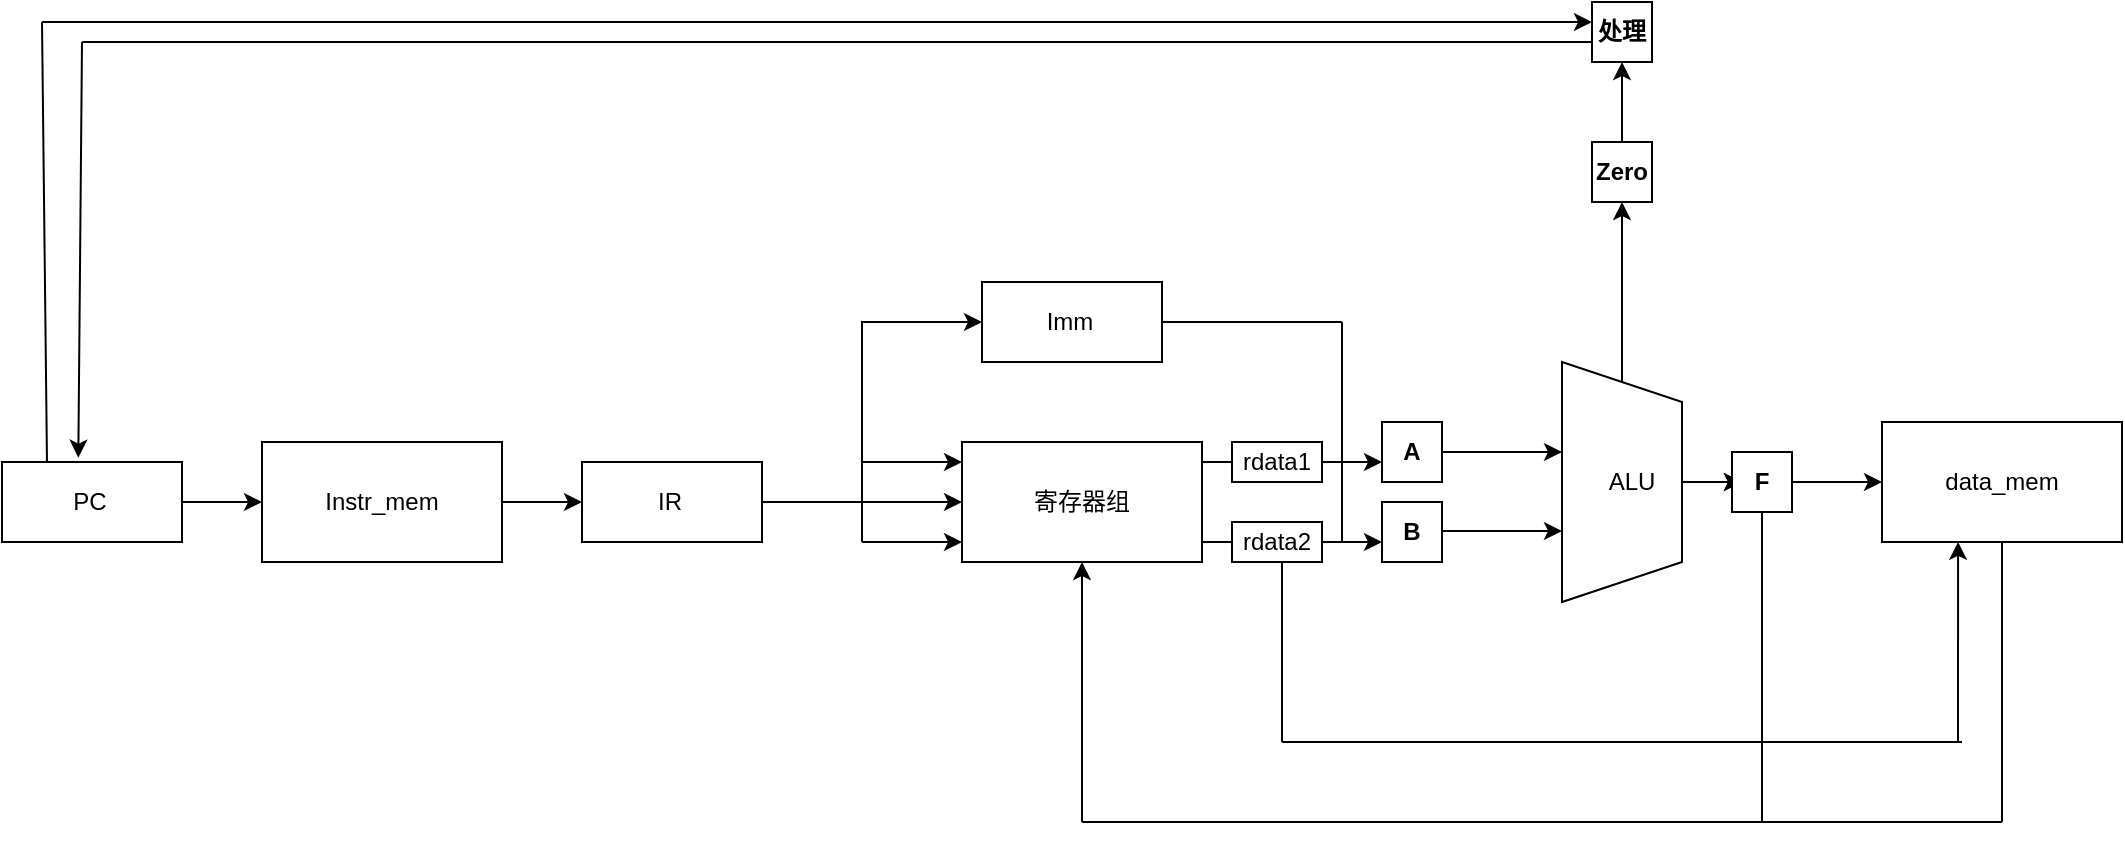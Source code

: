 <mxfile version="21.7.2" type="github">
  <diagram name="第 1 页" id="KUekpJdEbnG0SRrivHRT">
    <mxGraphModel dx="1218" dy="586" grid="1" gridSize="10" guides="1" tooltips="1" connect="1" arrows="1" fold="1" page="1" pageScale="1" pageWidth="827" pageHeight="1169" math="0" shadow="0">
      <root>
        <mxCell id="0" />
        <mxCell id="1" parent="0" />
        <mxCell id="A8PIRrbpSC_gx7RTVFYV-3" value="" style="group" vertex="1" connectable="0" parent="1">
          <mxGeometry x="20" y="300" width="90" height="40" as="geometry" />
        </mxCell>
        <mxCell id="A8PIRrbpSC_gx7RTVFYV-1" value="" style="rounded=0;whiteSpace=wrap;html=1;" vertex="1" parent="A8PIRrbpSC_gx7RTVFYV-3">
          <mxGeometry width="90" height="40" as="geometry" />
        </mxCell>
        <mxCell id="A8PIRrbpSC_gx7RTVFYV-2" value="PC" style="text;strokeColor=none;align=center;fillColor=none;html=1;verticalAlign=middle;whiteSpace=wrap;rounded=0;" vertex="1" parent="A8PIRrbpSC_gx7RTVFYV-3">
          <mxGeometry x="20" y="10" width="47.5" height="20" as="geometry" />
        </mxCell>
        <mxCell id="A8PIRrbpSC_gx7RTVFYV-6" value="" style="group" vertex="1" connectable="0" parent="1">
          <mxGeometry x="150" y="290" width="120" height="60" as="geometry" />
        </mxCell>
        <mxCell id="A8PIRrbpSC_gx7RTVFYV-4" value="" style="rounded=0;whiteSpace=wrap;html=1;" vertex="1" parent="A8PIRrbpSC_gx7RTVFYV-6">
          <mxGeometry width="120" height="60" as="geometry" />
        </mxCell>
        <mxCell id="A8PIRrbpSC_gx7RTVFYV-5" value="Instr_mem" style="text;strokeColor=none;align=center;fillColor=none;html=1;verticalAlign=middle;whiteSpace=wrap;rounded=0;" vertex="1" parent="A8PIRrbpSC_gx7RTVFYV-6">
          <mxGeometry x="30" y="15" width="60" height="30" as="geometry" />
        </mxCell>
        <mxCell id="A8PIRrbpSC_gx7RTVFYV-7" value="" style="endArrow=classic;html=1;rounded=0;entryX=0;entryY=0.5;entryDx=0;entryDy=0;" edge="1" parent="1" target="A8PIRrbpSC_gx7RTVFYV-4">
          <mxGeometry width="50" height="50" relative="1" as="geometry">
            <mxPoint x="110" y="320" as="sourcePoint" />
            <mxPoint x="160" y="270" as="targetPoint" />
          </mxGeometry>
        </mxCell>
        <mxCell id="A8PIRrbpSC_gx7RTVFYV-8" value="" style="group" vertex="1" connectable="0" parent="1">
          <mxGeometry x="310" y="300" width="90" height="40" as="geometry" />
        </mxCell>
        <mxCell id="A8PIRrbpSC_gx7RTVFYV-9" value="" style="rounded=0;whiteSpace=wrap;html=1;" vertex="1" parent="A8PIRrbpSC_gx7RTVFYV-8">
          <mxGeometry width="90" height="40" as="geometry" />
        </mxCell>
        <mxCell id="A8PIRrbpSC_gx7RTVFYV-10" value="IR" style="text;strokeColor=none;align=center;fillColor=none;html=1;verticalAlign=middle;whiteSpace=wrap;rounded=0;" vertex="1" parent="A8PIRrbpSC_gx7RTVFYV-8">
          <mxGeometry x="20" y="10" width="47.5" height="20" as="geometry" />
        </mxCell>
        <mxCell id="A8PIRrbpSC_gx7RTVFYV-12" value="" style="endArrow=classic;html=1;rounded=0;entryX=0;entryY=0.5;entryDx=0;entryDy=0;exitX=1;exitY=0.5;exitDx=0;exitDy=0;" edge="1" parent="1" source="A8PIRrbpSC_gx7RTVFYV-4" target="A8PIRrbpSC_gx7RTVFYV-9">
          <mxGeometry width="50" height="50" relative="1" as="geometry">
            <mxPoint x="130" y="340" as="sourcePoint" />
            <mxPoint x="170" y="340" as="targetPoint" />
          </mxGeometry>
        </mxCell>
        <mxCell id="A8PIRrbpSC_gx7RTVFYV-15" value="" style="group" vertex="1" connectable="0" parent="1">
          <mxGeometry x="500" y="290" width="120" height="60" as="geometry" />
        </mxCell>
        <mxCell id="A8PIRrbpSC_gx7RTVFYV-13" value="" style="rounded=0;whiteSpace=wrap;html=1;" vertex="1" parent="A8PIRrbpSC_gx7RTVFYV-15">
          <mxGeometry width="120" height="60" as="geometry" />
        </mxCell>
        <mxCell id="A8PIRrbpSC_gx7RTVFYV-14" value="寄存器组" style="text;strokeColor=none;align=center;fillColor=none;html=1;verticalAlign=middle;whiteSpace=wrap;rounded=0;" vertex="1" parent="A8PIRrbpSC_gx7RTVFYV-15">
          <mxGeometry x="30" y="15" width="60" height="30" as="geometry" />
        </mxCell>
        <mxCell id="A8PIRrbpSC_gx7RTVFYV-16" value="" style="endArrow=classic;html=1;rounded=0;entryX=0;entryY=0.5;entryDx=0;entryDy=0;exitX=1;exitY=0.5;exitDx=0;exitDy=0;" edge="1" parent="1" source="A8PIRrbpSC_gx7RTVFYV-9" target="A8PIRrbpSC_gx7RTVFYV-13">
          <mxGeometry width="50" height="50" relative="1" as="geometry">
            <mxPoint x="280" y="330" as="sourcePoint" />
            <mxPoint x="320" y="330" as="targetPoint" />
          </mxGeometry>
        </mxCell>
        <mxCell id="A8PIRrbpSC_gx7RTVFYV-18" value="" style="group" vertex="1" connectable="0" parent="1">
          <mxGeometry x="510" y="210" width="90" height="40" as="geometry" />
        </mxCell>
        <mxCell id="A8PIRrbpSC_gx7RTVFYV-19" value="" style="rounded=0;whiteSpace=wrap;html=1;" vertex="1" parent="A8PIRrbpSC_gx7RTVFYV-18">
          <mxGeometry width="90" height="40" as="geometry" />
        </mxCell>
        <mxCell id="A8PIRrbpSC_gx7RTVFYV-20" value="Imm" style="text;strokeColor=none;align=center;fillColor=none;html=1;verticalAlign=middle;whiteSpace=wrap;rounded=0;" vertex="1" parent="A8PIRrbpSC_gx7RTVFYV-18">
          <mxGeometry x="20" y="10" width="47.5" height="20" as="geometry" />
        </mxCell>
        <mxCell id="A8PIRrbpSC_gx7RTVFYV-21" value="" style="endArrow=classic;html=1;rounded=0;entryX=0;entryY=0.5;entryDx=0;entryDy=0;" edge="1" parent="1" target="A8PIRrbpSC_gx7RTVFYV-19">
          <mxGeometry width="50" height="50" relative="1" as="geometry">
            <mxPoint x="450" y="340" as="sourcePoint" />
            <mxPoint x="510" y="330" as="targetPoint" />
            <Array as="points">
              <mxPoint x="450" y="230" />
            </Array>
          </mxGeometry>
        </mxCell>
        <mxCell id="A8PIRrbpSC_gx7RTVFYV-28" value="" style="endArrow=classic;html=1;rounded=0;exitX=1;exitY=0.167;exitDx=0;exitDy=0;exitPerimeter=0;" edge="1" parent="1" source="A8PIRrbpSC_gx7RTVFYV-13">
          <mxGeometry width="50" height="50" relative="1" as="geometry">
            <mxPoint x="670" y="420" as="sourcePoint" />
            <mxPoint x="710" y="300" as="targetPoint" />
          </mxGeometry>
        </mxCell>
        <mxCell id="A8PIRrbpSC_gx7RTVFYV-29" value="" style="endArrow=classic;html=1;rounded=0;entryX=0;entryY=0.5;entryDx=0;entryDy=0;exitX=1;exitY=0.75;exitDx=0;exitDy=0;" edge="1" parent="1">
          <mxGeometry width="50" height="50" relative="1" as="geometry">
            <mxPoint x="620" y="340" as="sourcePoint" />
            <mxPoint x="710" y="340" as="targetPoint" />
          </mxGeometry>
        </mxCell>
        <mxCell id="A8PIRrbpSC_gx7RTVFYV-42" value="" style="group" vertex="1" connectable="0" parent="1">
          <mxGeometry x="695" y="280" width="60" height="30" as="geometry" />
        </mxCell>
        <mxCell id="A8PIRrbpSC_gx7RTVFYV-39" value="" style="whiteSpace=wrap;html=1;aspect=fixed;" vertex="1" parent="A8PIRrbpSC_gx7RTVFYV-42">
          <mxGeometry x="15" width="30" height="30" as="geometry" />
        </mxCell>
        <mxCell id="A8PIRrbpSC_gx7RTVFYV-40" value="A" style="text;strokeColor=none;align=center;fillColor=none;html=1;verticalAlign=middle;whiteSpace=wrap;rounded=0;fontStyle=1" vertex="1" parent="A8PIRrbpSC_gx7RTVFYV-42">
          <mxGeometry width="60" height="30" as="geometry" />
        </mxCell>
        <mxCell id="A8PIRrbpSC_gx7RTVFYV-43" value="" style="group" vertex="1" connectable="0" parent="1">
          <mxGeometry x="695" y="320" width="60" height="30" as="geometry" />
        </mxCell>
        <mxCell id="A8PIRrbpSC_gx7RTVFYV-44" value="" style="whiteSpace=wrap;html=1;aspect=fixed;" vertex="1" parent="A8PIRrbpSC_gx7RTVFYV-43">
          <mxGeometry x="15" width="30" height="30" as="geometry" />
        </mxCell>
        <mxCell id="A8PIRrbpSC_gx7RTVFYV-45" value="B" style="text;strokeColor=none;align=center;fillColor=none;html=1;verticalAlign=middle;whiteSpace=wrap;rounded=0;fontStyle=1" vertex="1" parent="A8PIRrbpSC_gx7RTVFYV-43">
          <mxGeometry width="60" height="30" as="geometry" />
        </mxCell>
        <mxCell id="A8PIRrbpSC_gx7RTVFYV-48" value="" style="group" vertex="1" connectable="0" parent="1">
          <mxGeometry x="800" y="250" width="65" height="120" as="geometry" />
        </mxCell>
        <mxCell id="A8PIRrbpSC_gx7RTVFYV-46" value="" style="shape=trapezoid;perimeter=trapezoidPerimeter;whiteSpace=wrap;html=1;fixedSize=1;rotation=90;" vertex="1" parent="A8PIRrbpSC_gx7RTVFYV-48">
          <mxGeometry x="-30" y="30" width="120" height="60" as="geometry" />
        </mxCell>
        <mxCell id="A8PIRrbpSC_gx7RTVFYV-57" style="edgeStyle=orthogonalEdgeStyle;rounded=0;orthogonalLoop=1;jettySize=auto;html=1;" edge="1" parent="A8PIRrbpSC_gx7RTVFYV-48" source="A8PIRrbpSC_gx7RTVFYV-47">
          <mxGeometry relative="1" as="geometry">
            <mxPoint x="90" y="60" as="targetPoint" />
          </mxGeometry>
        </mxCell>
        <mxCell id="A8PIRrbpSC_gx7RTVFYV-47" value="ALU" style="text;strokeColor=none;align=center;fillColor=none;html=1;verticalAlign=middle;whiteSpace=wrap;rounded=0;" vertex="1" parent="A8PIRrbpSC_gx7RTVFYV-48">
          <mxGeometry x="5" y="45" width="60" height="30" as="geometry" />
        </mxCell>
        <mxCell id="A8PIRrbpSC_gx7RTVFYV-52" value="" style="endArrow=classic;html=1;rounded=0;" edge="1" parent="1">
          <mxGeometry width="50" height="50" relative="1" as="geometry">
            <mxPoint x="740" y="334.5" as="sourcePoint" />
            <mxPoint x="800" y="334.5" as="targetPoint" />
          </mxGeometry>
        </mxCell>
        <mxCell id="A8PIRrbpSC_gx7RTVFYV-51" value="" style="endArrow=classic;html=1;rounded=0;" edge="1" parent="1">
          <mxGeometry width="50" height="50" relative="1" as="geometry">
            <mxPoint x="740" y="295" as="sourcePoint" />
            <mxPoint x="800" y="295" as="targetPoint" />
          </mxGeometry>
        </mxCell>
        <mxCell id="A8PIRrbpSC_gx7RTVFYV-56" value="" style="endArrow=classic;html=1;rounded=0;" edge="1" parent="1">
          <mxGeometry width="50" height="50" relative="1" as="geometry">
            <mxPoint x="860" y="310" as="sourcePoint" />
            <mxPoint x="890" y="310" as="targetPoint" />
          </mxGeometry>
        </mxCell>
        <mxCell id="A8PIRrbpSC_gx7RTVFYV-58" value="" style="group" vertex="1" connectable="0" parent="1">
          <mxGeometry x="800" y="140" width="60" height="30" as="geometry" />
        </mxCell>
        <mxCell id="A8PIRrbpSC_gx7RTVFYV-59" value="" style="whiteSpace=wrap;html=1;aspect=fixed;" vertex="1" parent="A8PIRrbpSC_gx7RTVFYV-58">
          <mxGeometry x="15" width="30" height="30" as="geometry" />
        </mxCell>
        <mxCell id="A8PIRrbpSC_gx7RTVFYV-60" value="Zero" style="text;strokeColor=none;align=center;fillColor=none;html=1;verticalAlign=middle;whiteSpace=wrap;rounded=0;fontStyle=1" vertex="1" parent="A8PIRrbpSC_gx7RTVFYV-58">
          <mxGeometry width="60" height="30" as="geometry" />
        </mxCell>
        <mxCell id="A8PIRrbpSC_gx7RTVFYV-61" value="" style="endArrow=classic;html=1;rounded=0;exitX=0;exitY=0.5;exitDx=0;exitDy=0;entryX=0.5;entryY=1;entryDx=0;entryDy=0;" edge="1" parent="1" source="A8PIRrbpSC_gx7RTVFYV-46" target="A8PIRrbpSC_gx7RTVFYV-60">
          <mxGeometry width="50" height="50" relative="1" as="geometry">
            <mxPoint x="860" y="300" as="sourcePoint" />
            <mxPoint x="910" y="250" as="targetPoint" />
          </mxGeometry>
        </mxCell>
        <mxCell id="A8PIRrbpSC_gx7RTVFYV-67" value="" style="endArrow=classic;html=1;rounded=0;exitX=0.5;exitY=0;exitDx=0;exitDy=0;entryX=0.5;entryY=1;entryDx=0;entryDy=0;" edge="1" parent="1" source="A8PIRrbpSC_gx7RTVFYV-60" target="A8PIRrbpSC_gx7RTVFYV-66">
          <mxGeometry width="50" height="50" relative="1" as="geometry">
            <mxPoint x="670" y="330" as="sourcePoint" />
            <mxPoint x="720" y="280" as="targetPoint" />
          </mxGeometry>
        </mxCell>
        <mxCell id="A8PIRrbpSC_gx7RTVFYV-72" value="" style="endArrow=none;html=1;rounded=0;entryX=0.167;entryY=0.333;entryDx=0;entryDy=0;entryPerimeter=0;" edge="1" parent="1" target="A8PIRrbpSC_gx7RTVFYV-66">
          <mxGeometry width="50" height="50" relative="1" as="geometry">
            <mxPoint x="40" y="80" as="sourcePoint" />
            <mxPoint x="250" y="80" as="targetPoint" />
          </mxGeometry>
        </mxCell>
        <mxCell id="A8PIRrbpSC_gx7RTVFYV-73" value="" style="endArrow=classic;html=1;rounded=0;" edge="1" parent="1">
          <mxGeometry width="50" height="50" relative="1" as="geometry">
            <mxPoint x="755" y="80" as="sourcePoint" />
            <mxPoint x="815" y="80" as="targetPoint" />
          </mxGeometry>
        </mxCell>
        <mxCell id="A8PIRrbpSC_gx7RTVFYV-74" value="" style="endArrow=none;html=1;rounded=0;" edge="1" parent="1">
          <mxGeometry width="50" height="50" relative="1" as="geometry">
            <mxPoint x="60" y="90" as="sourcePoint" />
            <mxPoint x="820" y="90" as="targetPoint" />
          </mxGeometry>
        </mxCell>
        <mxCell id="A8PIRrbpSC_gx7RTVFYV-64" value="" style="group" vertex="1" connectable="0" parent="1">
          <mxGeometry x="800" y="70" width="60" height="30" as="geometry" />
        </mxCell>
        <mxCell id="A8PIRrbpSC_gx7RTVFYV-65" value="" style="whiteSpace=wrap;html=1;aspect=fixed;" vertex="1" parent="A8PIRrbpSC_gx7RTVFYV-64">
          <mxGeometry x="15" width="30" height="30" as="geometry" />
        </mxCell>
        <mxCell id="A8PIRrbpSC_gx7RTVFYV-66" value="处理" style="text;strokeColor=none;align=center;fillColor=none;html=1;verticalAlign=middle;whiteSpace=wrap;rounded=0;fontStyle=1" vertex="1" parent="A8PIRrbpSC_gx7RTVFYV-64">
          <mxGeometry width="60" height="30" as="geometry" />
        </mxCell>
        <mxCell id="A8PIRrbpSC_gx7RTVFYV-75" value="" style="endArrow=classic;html=1;rounded=0;entryX=0.424;entryY=-0.054;entryDx=0;entryDy=0;entryPerimeter=0;" edge="1" parent="1" target="A8PIRrbpSC_gx7RTVFYV-1">
          <mxGeometry width="50" height="50" relative="1" as="geometry">
            <mxPoint x="60" y="90" as="sourcePoint" />
            <mxPoint x="340" y="280" as="targetPoint" />
          </mxGeometry>
        </mxCell>
        <mxCell id="A8PIRrbpSC_gx7RTVFYV-76" value="" style="endArrow=none;html=1;rounded=0;exitX=0.25;exitY=0;exitDx=0;exitDy=0;" edge="1" parent="1" source="A8PIRrbpSC_gx7RTVFYV-1">
          <mxGeometry width="50" height="50" relative="1" as="geometry">
            <mxPoint x="290" y="330" as="sourcePoint" />
            <mxPoint x="40" y="80" as="targetPoint" />
          </mxGeometry>
        </mxCell>
        <mxCell id="A8PIRrbpSC_gx7RTVFYV-77" value="" style="group" vertex="1" connectable="0" parent="1">
          <mxGeometry x="960" y="280" width="120" height="60" as="geometry" />
        </mxCell>
        <mxCell id="A8PIRrbpSC_gx7RTVFYV-78" value="" style="rounded=0;whiteSpace=wrap;html=1;" vertex="1" parent="A8PIRrbpSC_gx7RTVFYV-77">
          <mxGeometry width="120" height="60" as="geometry" />
        </mxCell>
        <mxCell id="A8PIRrbpSC_gx7RTVFYV-79" value="data_mem" style="text;strokeColor=none;align=center;fillColor=none;html=1;verticalAlign=middle;whiteSpace=wrap;rounded=0;" vertex="1" parent="A8PIRrbpSC_gx7RTVFYV-77">
          <mxGeometry x="30" y="15" width="60" height="30" as="geometry" />
        </mxCell>
        <mxCell id="A8PIRrbpSC_gx7RTVFYV-80" value="" style="endArrow=classic;html=1;rounded=0;entryX=0;entryY=0.5;entryDx=0;entryDy=0;" edge="1" parent="1" target="A8PIRrbpSC_gx7RTVFYV-78">
          <mxGeometry width="50" height="50" relative="1" as="geometry">
            <mxPoint x="910" y="310" as="sourcePoint" />
            <mxPoint x="940" y="280" as="targetPoint" />
          </mxGeometry>
        </mxCell>
        <mxCell id="A8PIRrbpSC_gx7RTVFYV-53" value="" style="group" vertex="1" connectable="0" parent="1">
          <mxGeometry x="870" y="295" width="60" height="30" as="geometry" />
        </mxCell>
        <mxCell id="A8PIRrbpSC_gx7RTVFYV-54" value="" style="whiteSpace=wrap;html=1;aspect=fixed;" vertex="1" parent="A8PIRrbpSC_gx7RTVFYV-53">
          <mxGeometry x="15" width="30" height="30" as="geometry" />
        </mxCell>
        <mxCell id="A8PIRrbpSC_gx7RTVFYV-55" value="F" style="text;strokeColor=none;align=center;fillColor=none;html=1;verticalAlign=middle;whiteSpace=wrap;rounded=0;fontStyle=1" vertex="1" parent="A8PIRrbpSC_gx7RTVFYV-53">
          <mxGeometry width="60" height="30" as="geometry" />
        </mxCell>
        <mxCell id="A8PIRrbpSC_gx7RTVFYV-87" value="" style="endArrow=classic;html=1;rounded=0;entryX=0.5;entryY=1;entryDx=0;entryDy=0;" edge="1" parent="1" target="A8PIRrbpSC_gx7RTVFYV-13">
          <mxGeometry width="50" height="50" relative="1" as="geometry">
            <mxPoint x="560" y="480" as="sourcePoint" />
            <mxPoint x="910" y="610" as="targetPoint" />
          </mxGeometry>
        </mxCell>
        <mxCell id="A8PIRrbpSC_gx7RTVFYV-88" value="" style="endArrow=none;html=1;rounded=0;" edge="1" parent="1">
          <mxGeometry width="50" height="50" relative="1" as="geometry">
            <mxPoint x="560" y="480" as="sourcePoint" />
            <mxPoint x="1020" y="480" as="targetPoint" />
          </mxGeometry>
        </mxCell>
        <mxCell id="A8PIRrbpSC_gx7RTVFYV-90" value="" style="endArrow=none;html=1;rounded=0;entryX=0.5;entryY=1;entryDx=0;entryDy=0;" edge="1" parent="1" target="A8PIRrbpSC_gx7RTVFYV-55">
          <mxGeometry width="50" height="50" relative="1" as="geometry">
            <mxPoint x="900" y="480" as="sourcePoint" />
            <mxPoint x="940" y="280" as="targetPoint" />
          </mxGeometry>
        </mxCell>
        <mxCell id="A8PIRrbpSC_gx7RTVFYV-91" value="" style="endArrow=none;html=1;rounded=0;entryX=0.5;entryY=1;entryDx=0;entryDy=0;" edge="1" parent="1" target="A8PIRrbpSC_gx7RTVFYV-78">
          <mxGeometry width="50" height="50" relative="1" as="geometry">
            <mxPoint x="1020" y="480" as="sourcePoint" />
            <mxPoint x="910" y="335" as="targetPoint" />
          </mxGeometry>
        </mxCell>
        <mxCell id="A8PIRrbpSC_gx7RTVFYV-92" value="" style="endArrow=classic;html=1;rounded=0;" edge="1" parent="1">
          <mxGeometry width="50" height="50" relative="1" as="geometry">
            <mxPoint x="450" y="340" as="sourcePoint" />
            <mxPoint x="500" y="340" as="targetPoint" />
          </mxGeometry>
        </mxCell>
        <mxCell id="A8PIRrbpSC_gx7RTVFYV-93" value="" style="endArrow=classic;html=1;rounded=0;" edge="1" parent="1">
          <mxGeometry width="50" height="50" relative="1" as="geometry">
            <mxPoint x="450" y="300" as="sourcePoint" />
            <mxPoint x="500" y="300" as="targetPoint" />
          </mxGeometry>
        </mxCell>
        <mxCell id="A8PIRrbpSC_gx7RTVFYV-97" value="" style="group" vertex="1" connectable="0" parent="1">
          <mxGeometry x="635" y="290" width="45" height="20" as="geometry" />
        </mxCell>
        <mxCell id="A8PIRrbpSC_gx7RTVFYV-95" value="" style="rounded=0;whiteSpace=wrap;html=1;" vertex="1" parent="A8PIRrbpSC_gx7RTVFYV-97">
          <mxGeometry width="45" height="20" as="geometry" />
        </mxCell>
        <mxCell id="A8PIRrbpSC_gx7RTVFYV-96" value="rdata1" style="text;strokeColor=none;align=center;fillColor=none;html=1;verticalAlign=middle;whiteSpace=wrap;rounded=0;" vertex="1" parent="A8PIRrbpSC_gx7RTVFYV-97">
          <mxGeometry x="11.25" y="5" width="22.5" height="10" as="geometry" />
        </mxCell>
        <mxCell id="A8PIRrbpSC_gx7RTVFYV-100" value="" style="group" vertex="1" connectable="0" parent="1">
          <mxGeometry x="635" y="330" width="45" height="20" as="geometry" />
        </mxCell>
        <mxCell id="A8PIRrbpSC_gx7RTVFYV-101" value="" style="rounded=0;whiteSpace=wrap;html=1;" vertex="1" parent="A8PIRrbpSC_gx7RTVFYV-100">
          <mxGeometry width="45" height="20" as="geometry" />
        </mxCell>
        <mxCell id="A8PIRrbpSC_gx7RTVFYV-102" value="rdata2" style="text;strokeColor=none;align=center;fillColor=none;html=1;verticalAlign=middle;whiteSpace=wrap;rounded=0;" vertex="1" parent="A8PIRrbpSC_gx7RTVFYV-100">
          <mxGeometry x="11.25" y="5" width="22.5" height="10" as="geometry" />
        </mxCell>
        <mxCell id="A8PIRrbpSC_gx7RTVFYV-106" value="" style="endArrow=none;html=1;rounded=0;exitX=1;exitY=0.5;exitDx=0;exitDy=0;" edge="1" parent="1" source="A8PIRrbpSC_gx7RTVFYV-19">
          <mxGeometry width="50" height="50" relative="1" as="geometry">
            <mxPoint x="260" y="440" as="sourcePoint" />
            <mxPoint x="690" y="230" as="targetPoint" />
          </mxGeometry>
        </mxCell>
        <mxCell id="A8PIRrbpSC_gx7RTVFYV-107" value="" style="endArrow=none;html=1;rounded=0;" edge="1" parent="1">
          <mxGeometry width="50" height="50" relative="1" as="geometry">
            <mxPoint x="690" y="340" as="sourcePoint" />
            <mxPoint x="690" y="230" as="targetPoint" />
          </mxGeometry>
        </mxCell>
        <mxCell id="A8PIRrbpSC_gx7RTVFYV-110" value="" style="endArrow=classic;html=1;rounded=0;entryX=0.317;entryY=0.999;entryDx=0;entryDy=0;entryPerimeter=0;" edge="1" parent="1" target="A8PIRrbpSC_gx7RTVFYV-78">
          <mxGeometry width="50" height="50" relative="1" as="geometry">
            <mxPoint x="998" y="440" as="sourcePoint" />
            <mxPoint x="520" y="300" as="targetPoint" />
          </mxGeometry>
        </mxCell>
        <mxCell id="A8PIRrbpSC_gx7RTVFYV-111" value="" style="endArrow=none;html=1;rounded=0;exitX=0;exitY=0.5;exitDx=0;exitDy=0;" edge="1" parent="1">
          <mxGeometry width="50" height="50" relative="1" as="geometry">
            <mxPoint x="660" y="350" as="sourcePoint" />
            <mxPoint x="660" y="440" as="targetPoint" />
          </mxGeometry>
        </mxCell>
        <mxCell id="A8PIRrbpSC_gx7RTVFYV-112" value="" style="endArrow=none;html=1;rounded=0;" edge="1" parent="1">
          <mxGeometry width="50" height="50" relative="1" as="geometry">
            <mxPoint x="660" y="440" as="sourcePoint" />
            <mxPoint x="1000" y="440" as="targetPoint" />
          </mxGeometry>
        </mxCell>
      </root>
    </mxGraphModel>
  </diagram>
</mxfile>
